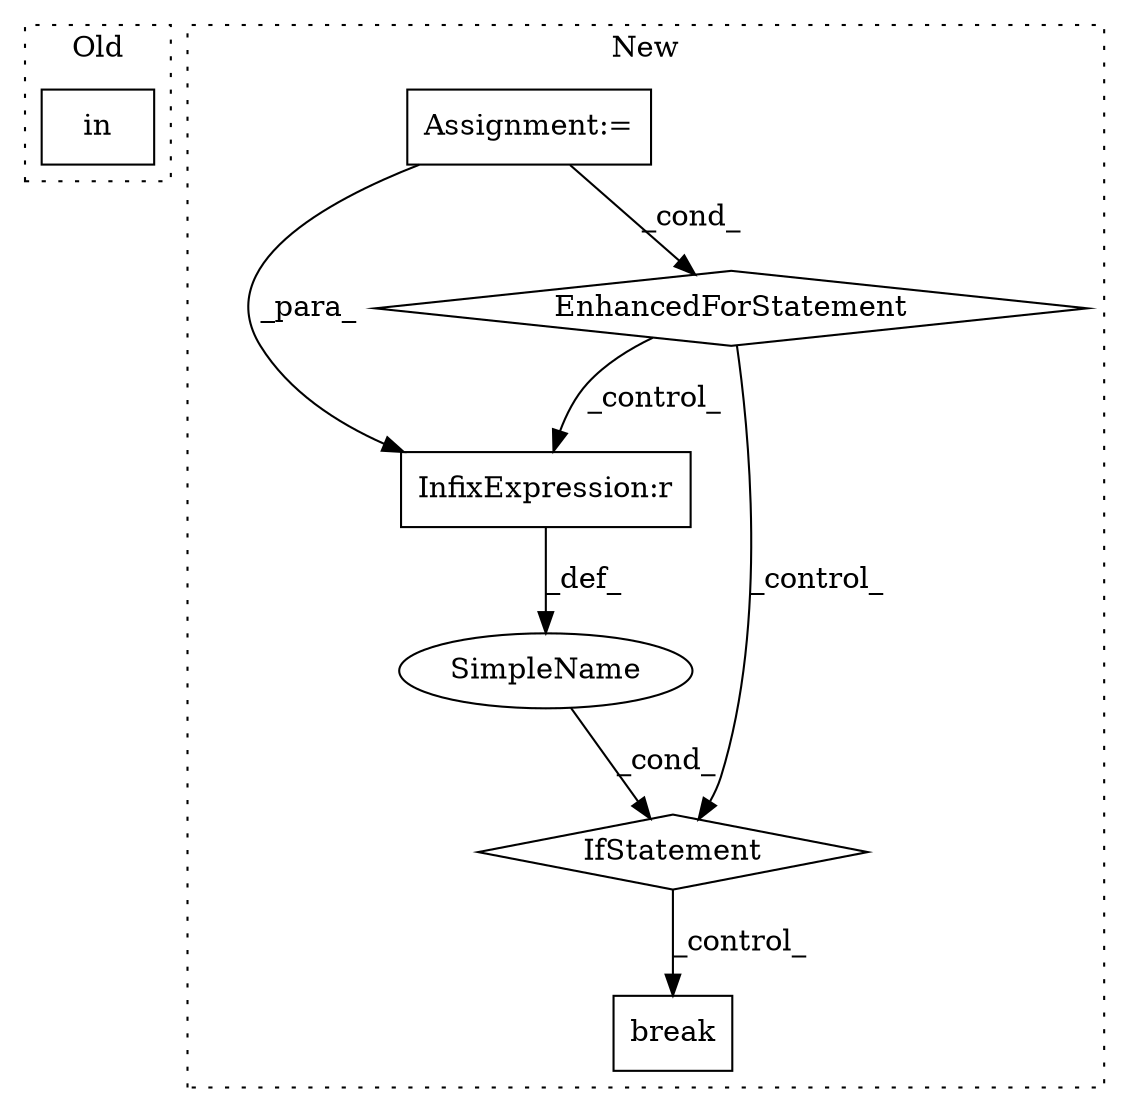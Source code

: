 digraph G {
subgraph cluster0 {
1 [label="in" a="105" s="3116" l="30" shape="box"];
label = "Old";
style="dotted";
}
subgraph cluster1 {
2 [label="break" a="10" s="3321" l="6" shape="box"];
3 [label="IfStatement" a="25" s="3240,3269" l="4,2" shape="diamond"];
4 [label="SimpleName" a="42" s="" l="" shape="ellipse"];
5 [label="InfixExpression:r" a="27" s="3255" l="4" shape="box"];
6 [label="EnhancedForStatement" a="70" s="3096,3226" l="89,2" shape="diamond"];
7 [label="Assignment:=" a="7" s="3096,3226" l="89,2" shape="box"];
label = "New";
style="dotted";
}
3 -> 2 [label="_control_"];
4 -> 3 [label="_cond_"];
5 -> 4 [label="_def_"];
6 -> 5 [label="_control_"];
6 -> 3 [label="_control_"];
7 -> 5 [label="_para_"];
7 -> 6 [label="_cond_"];
}